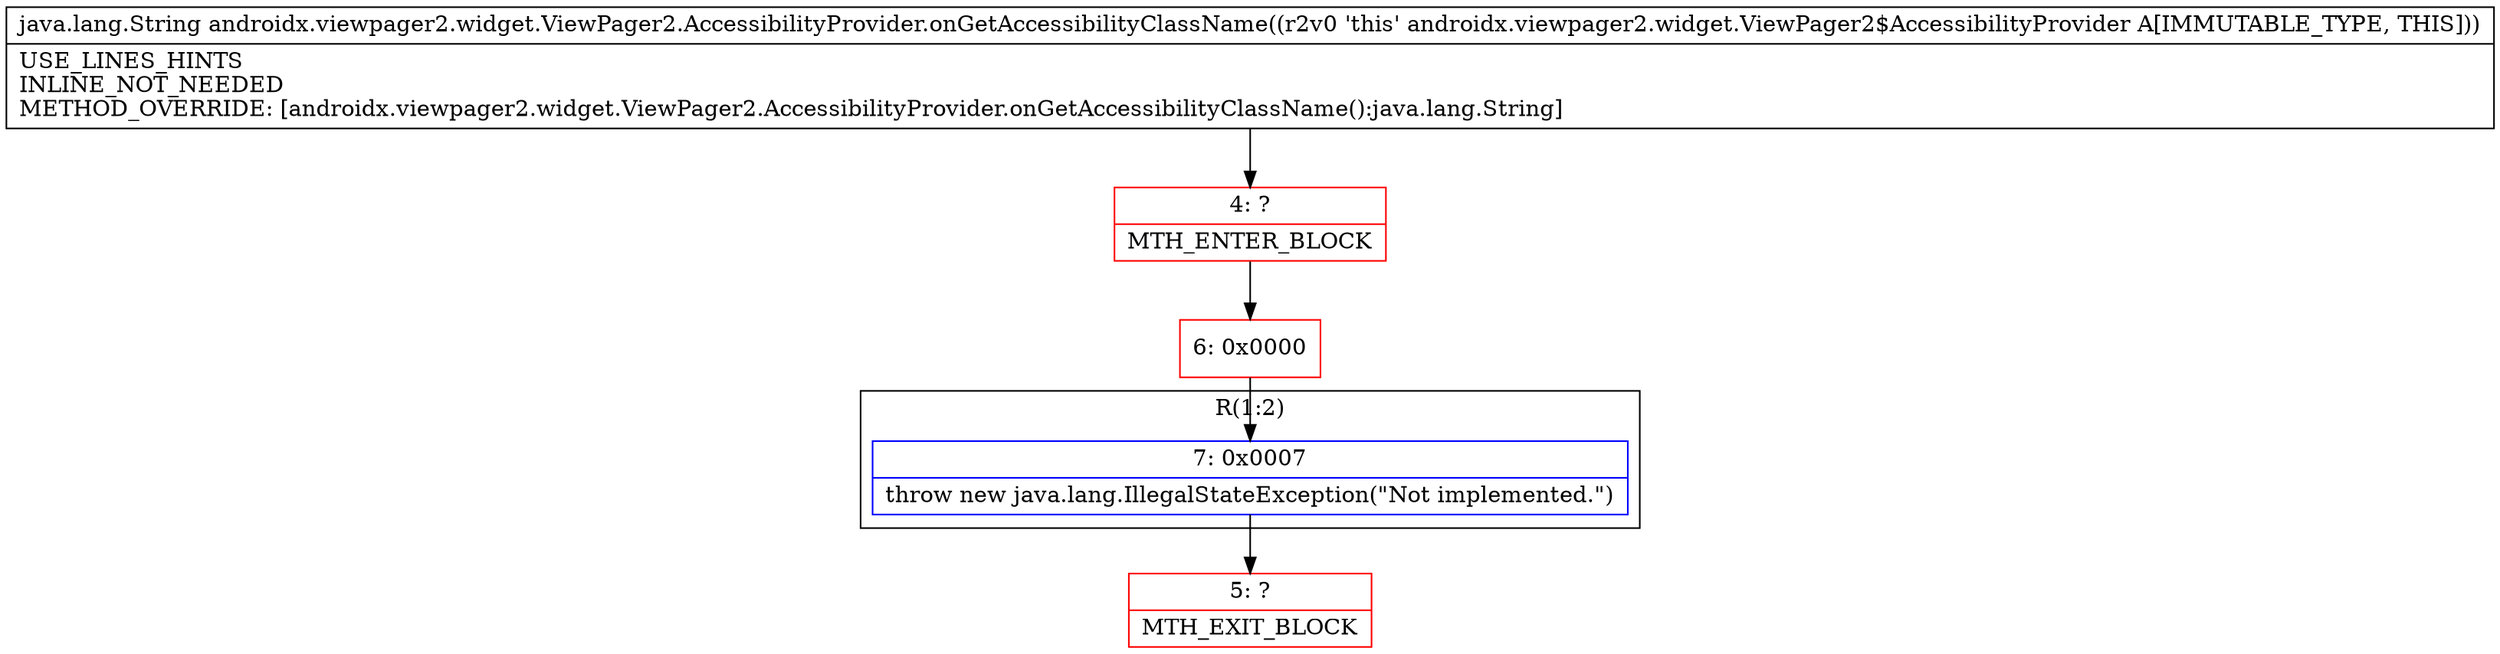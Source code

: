 digraph "CFG forandroidx.viewpager2.widget.ViewPager2.AccessibilityProvider.onGetAccessibilityClassName()Ljava\/lang\/String;" {
subgraph cluster_Region_1630673773 {
label = "R(1:2)";
node [shape=record,color=blue];
Node_7 [shape=record,label="{7\:\ 0x0007|throw new java.lang.IllegalStateException(\"Not implemented.\")\l}"];
}
Node_4 [shape=record,color=red,label="{4\:\ ?|MTH_ENTER_BLOCK\l}"];
Node_6 [shape=record,color=red,label="{6\:\ 0x0000}"];
Node_5 [shape=record,color=red,label="{5\:\ ?|MTH_EXIT_BLOCK\l}"];
MethodNode[shape=record,label="{java.lang.String androidx.viewpager2.widget.ViewPager2.AccessibilityProvider.onGetAccessibilityClassName((r2v0 'this' androidx.viewpager2.widget.ViewPager2$AccessibilityProvider A[IMMUTABLE_TYPE, THIS]))  | USE_LINES_HINTS\lINLINE_NOT_NEEDED\lMETHOD_OVERRIDE: [androidx.viewpager2.widget.ViewPager2.AccessibilityProvider.onGetAccessibilityClassName():java.lang.String]\l}"];
MethodNode -> Node_4;Node_7 -> Node_5;
Node_4 -> Node_6;
Node_6 -> Node_7;
}

